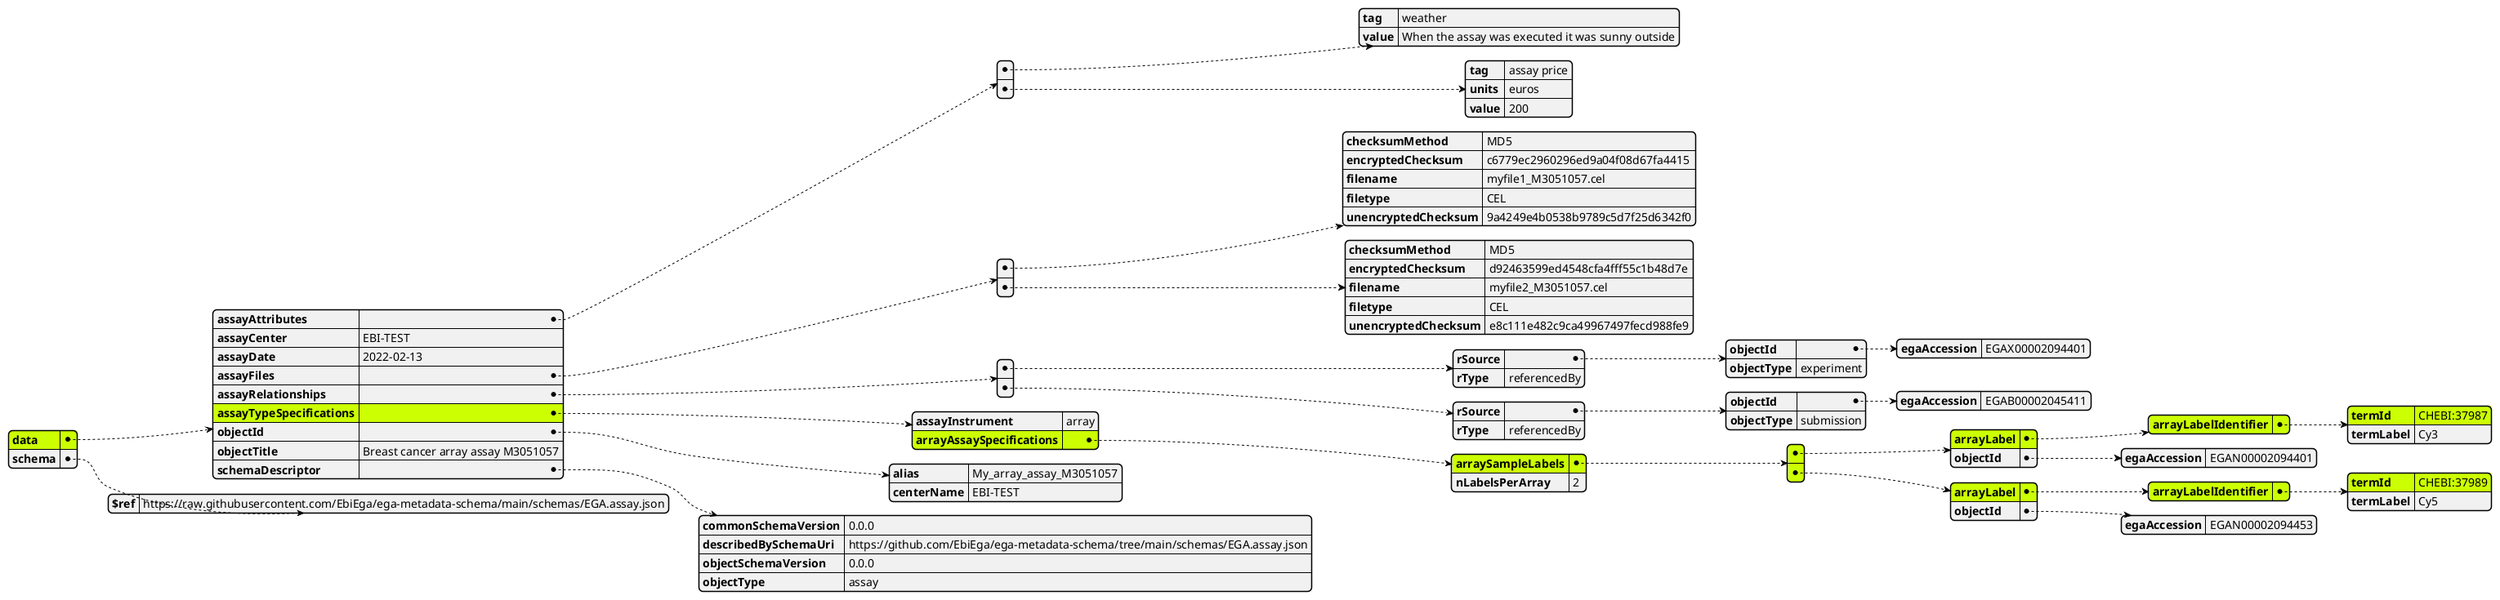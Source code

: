 @startjson
#highlight "data" / "assayTypeSpecifications" / "arrayAssaySpecifications" / "arraySampleLabels" / "0" / "arrayLabel" / "arrayLabelIdentifier" / "termId"
#highlight "data" / "assayTypeSpecifications" / "arrayAssaySpecifications" / "arraySampleLabels" / "1" / "arrayLabel" / "arrayLabelIdentifier" / "termId"
#highlight "data"
#highlight "data" / "assayTypeSpecifications"
#highlight "data" / "assayTypeSpecifications" / "arrayAssaySpecifications"
#highlight "data" / "assayTypeSpecifications" / "arrayAssaySpecifications" / "arraySampleLabels"
#highlight "data" / "assayTypeSpecifications" / "arrayAssaySpecifications" / "arraySampleLabels" / "0"
#highlight "data" / "assayTypeSpecifications" / "arrayAssaySpecifications" / "arraySampleLabels" / "0" / "arrayLabel"
#highlight "data" / "assayTypeSpecifications" / "arrayAssaySpecifications" / "arraySampleLabels" / "0" / "arrayLabel" / "arrayLabelIdentifier"
#highlight "data" / "assayTypeSpecifications" / "arrayAssaySpecifications" / "arraySampleLabels" / "1"
#highlight "data" / "assayTypeSpecifications" / "arrayAssaySpecifications" / "arraySampleLabels" / "1" / "arrayLabel"
#highlight "data" / "assayTypeSpecifications" / "arrayAssaySpecifications" / "arraySampleLabels" / "1" / "arrayLabel" / "arrayLabelIdentifier"

{
    "data": {
        "assayAttributes": [
            {
                "tag": "weather",
                "value": "When the assay was executed it was sunny outside"
            },
            {
                "tag": "assay price",
                "units": "euros",
                "value": 200
            }
        ],
        "assayCenter": "EBI-TEST",
        "assayDate": "2022-02-13",
        "assayFiles": [
            {
                "checksumMethod": "MD5",
                "encryptedChecksum": "c6779ec2960296ed9a04f08d67fa4415",
                "filename": "myfile1_M3051057.cel",
                "filetype": "CEL",
                "unencryptedChecksum": "9a4249e4b0538b9789c5d7f25d6342f0"
            },
            {
                "checksumMethod": "MD5",
                "encryptedChecksum": "d92463599ed4548cfa4fff55c1b48d7e",
                "filename": "myfile2_M3051057.cel",
                "filetype": "CEL",
                "unencryptedChecksum": "e8c111e482c9ca49967497fecd988fe9"
            }
        ],
        "assayRelationships": [
            {
                "rSource": {
                    "objectId": {
                        "egaAccession": "EGAX00002094401"
                    },
                    "objectType": "experiment"
                },
                "rType": "referencedBy"
            },
            {
                "rSource": {
                    "objectId": {
                        "egaAccession": "EGAB00002045411"
                    },
                    "objectType": "submission"
                },
                "rType": "referencedBy"
            }
        ],
        "assayTypeSpecifications": {
            "assayInstrument": "array",
            "arrayAssaySpecifications": {
                "arraySampleLabels": [
                    {
                        "arrayLabel": {
                            "arrayLabelIdentifier": {
                                "termId": "CHEBI:37987",
                                "termLabel": "Cy3"
                            }
                        },
                        "objectId": {
                            "egaAccession": "EGAN00002094401"
                        }
                    },
                    {
                        "arrayLabel": {
                            "arrayLabelIdentifier": {
                                "termId": "CHEBI:37989",
                                "termLabel": "Cy5"
                            }
                        },
                        "objectId": {
                            "egaAccession": "EGAN00002094453"
                        }
                    }
                ],
                "nLabelsPerArray": 2
            }
        },
        "objectId": {
            "alias": "My_array_assay_M3051057",
            "centerName": "EBI-TEST"
        },
        "objectTitle": "Breast cancer array assay M3051057",
        "schemaDescriptor": {
            "commonSchemaVersion": "0.0.0",
            "describedBySchemaUri": "https://github.com/EbiEga/ega-metadata-schema/tree/main/schemas/EGA.assay.json",
            "objectSchemaVersion": "0.0.0",
            "objectType": "assay"
        }
    },
    "schema": {
        "$ref": "https://raw.githubusercontent.com/EbiEga/ega-metadata-schema/main/schemas/EGA.assay.json"
    }
}
@endjson